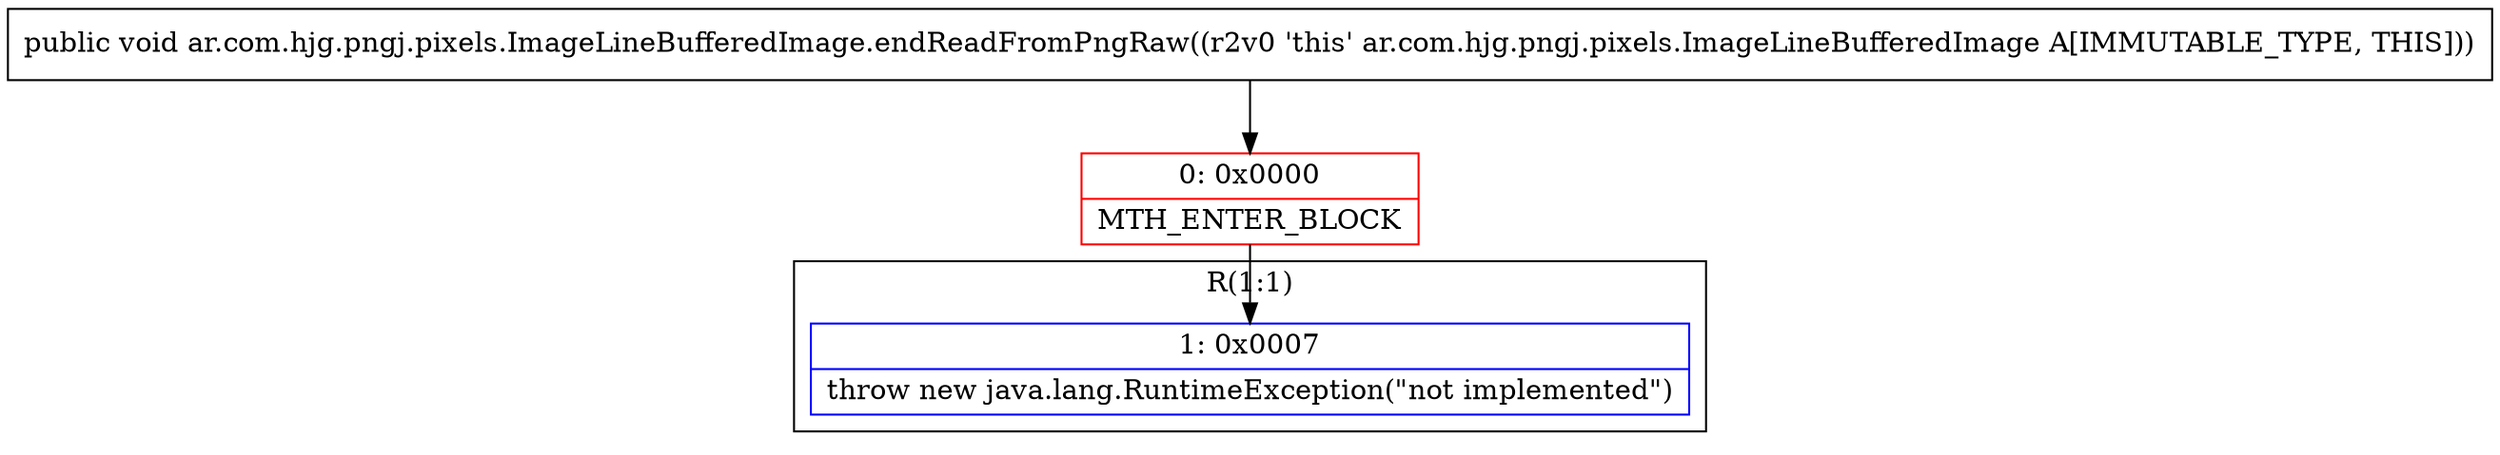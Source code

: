 digraph "CFG forar.com.hjg.pngj.pixels.ImageLineBufferedImage.endReadFromPngRaw()V" {
subgraph cluster_Region_18199877 {
label = "R(1:1)";
node [shape=record,color=blue];
Node_1 [shape=record,label="{1\:\ 0x0007|throw new java.lang.RuntimeException(\"not implemented\")\l}"];
}
Node_0 [shape=record,color=red,label="{0\:\ 0x0000|MTH_ENTER_BLOCK\l}"];
MethodNode[shape=record,label="{public void ar.com.hjg.pngj.pixels.ImageLineBufferedImage.endReadFromPngRaw((r2v0 'this' ar.com.hjg.pngj.pixels.ImageLineBufferedImage A[IMMUTABLE_TYPE, THIS])) }"];
MethodNode -> Node_0;
Node_0 -> Node_1;
}

